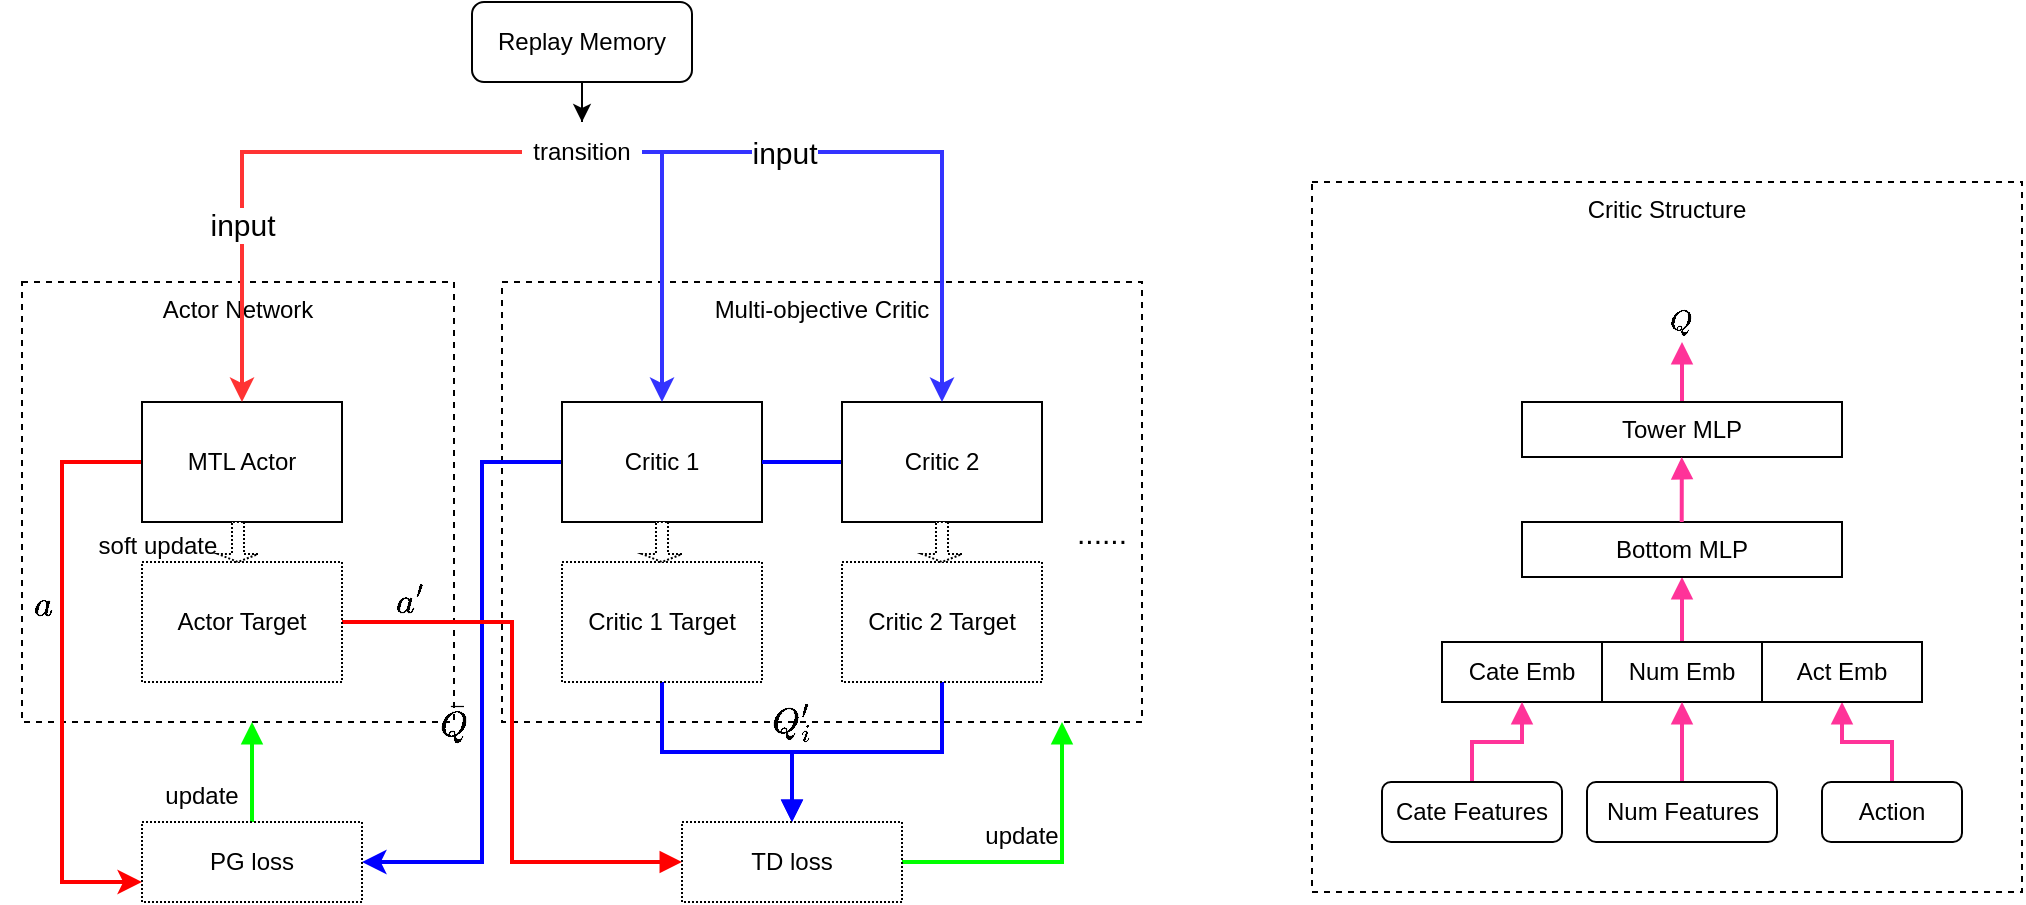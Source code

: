 <mxfile version="20.3.6" type="github">
  <diagram id="1l88YDc0GV5pM2h5UwvV" name="第 1 页">
    <mxGraphModel dx="858" dy="481" grid="1" gridSize="10" guides="1" tooltips="1" connect="1" arrows="1" fold="1" page="1" pageScale="1" pageWidth="827" pageHeight="1169" math="1" shadow="0">
      <root>
        <mxCell id="0" />
        <mxCell id="1" parent="0" />
        <mxCell id="Js2SkNxUxSmoYFZeB9Ga-3" value="Multi-objective Critic" style="rounded=0;whiteSpace=wrap;html=1;dashed=1;verticalAlign=top;" vertex="1" parent="1">
          <mxGeometry x="250" y="200" width="320" height="220" as="geometry" />
        </mxCell>
        <mxCell id="Js2SkNxUxSmoYFZeB9Ga-19" value="Actor Network" style="rounded=0;whiteSpace=wrap;html=1;dashed=1;verticalAlign=top;" vertex="1" parent="1">
          <mxGeometry x="10" y="200" width="216" height="220" as="geometry" />
        </mxCell>
        <mxCell id="Js2SkNxUxSmoYFZeB9Ga-34" style="edgeStyle=orthogonalEdgeStyle;rounded=0;orthogonalLoop=1;jettySize=auto;html=1;entryX=0;entryY=0.75;entryDx=0;entryDy=0;strokeColor=#FF0000;strokeWidth=2;fontSize=15;" edge="1" parent="1" source="Js2SkNxUxSmoYFZeB9Ga-1" target="Js2SkNxUxSmoYFZeB9Ga-30">
          <mxGeometry relative="1" as="geometry">
            <Array as="points">
              <mxPoint x="30" y="290" />
              <mxPoint x="30" y="500" />
            </Array>
          </mxGeometry>
        </mxCell>
        <mxCell id="Js2SkNxUxSmoYFZeB9Ga-35" value="$$a$$" style="edgeLabel;html=1;align=center;verticalAlign=middle;resizable=0;points=[];fontSize=15;labelBackgroundColor=none;" vertex="1" connectable="0" parent="Js2SkNxUxSmoYFZeB9Ga-34">
          <mxGeometry x="-0.087" relative="1" as="geometry">
            <mxPoint x="-10" y="-22" as="offset" />
          </mxGeometry>
        </mxCell>
        <mxCell id="Js2SkNxUxSmoYFZeB9Ga-1" value="MTL Actor" style="rounded=0;whiteSpace=wrap;html=1;" vertex="1" parent="1">
          <mxGeometry x="70" y="260" width="100" height="60" as="geometry" />
        </mxCell>
        <mxCell id="Js2SkNxUxSmoYFZeB9Ga-36" style="edgeStyle=orthogonalEdgeStyle;rounded=0;orthogonalLoop=1;jettySize=auto;html=1;entryX=1;entryY=0.5;entryDx=0;entryDy=0;strokeColor=#0000FF;strokeWidth=2;fontSize=15;" edge="1" parent="1" source="Js2SkNxUxSmoYFZeB9Ga-2" target="Js2SkNxUxSmoYFZeB9Ga-30">
          <mxGeometry relative="1" as="geometry">
            <Array as="points">
              <mxPoint x="240" y="290" />
              <mxPoint x="240" y="490" />
            </Array>
          </mxGeometry>
        </mxCell>
        <mxCell id="Js2SkNxUxSmoYFZeB9Ga-40" value="$$\bar{Q}$$" style="edgeLabel;html=1;align=center;verticalAlign=middle;resizable=0;points=[];fontSize=15;labelBackgroundColor=none;" vertex="1" connectable="0" parent="Js2SkNxUxSmoYFZeB9Ga-36">
          <mxGeometry x="-0.001" y="-3" relative="1" as="geometry">
            <mxPoint x="-11" y="20" as="offset" />
          </mxGeometry>
        </mxCell>
        <mxCell id="Js2SkNxUxSmoYFZeB9Ga-2" value="Critic 1" style="rounded=0;whiteSpace=wrap;html=1;" vertex="1" parent="1">
          <mxGeometry x="280" y="260" width="100" height="60" as="geometry" />
        </mxCell>
        <mxCell id="Js2SkNxUxSmoYFZeB9Ga-39" style="edgeStyle=orthogonalEdgeStyle;rounded=0;orthogonalLoop=1;jettySize=auto;html=1;strokeColor=#0000FF;strokeWidth=2;fontSize=15;endArrow=none;endFill=0;" edge="1" parent="1" source="Js2SkNxUxSmoYFZeB9Ga-4" target="Js2SkNxUxSmoYFZeB9Ga-2">
          <mxGeometry relative="1" as="geometry" />
        </mxCell>
        <mxCell id="Js2SkNxUxSmoYFZeB9Ga-4" value="Critic 2" style="rounded=0;whiteSpace=wrap;html=1;" vertex="1" parent="1">
          <mxGeometry x="420" y="260" width="100" height="60" as="geometry" />
        </mxCell>
        <mxCell id="Js2SkNxUxSmoYFZeB9Ga-11" style="edgeStyle=orthogonalEdgeStyle;rounded=0;orthogonalLoop=1;jettySize=auto;html=1;exitX=0.5;exitY=1;exitDx=0;exitDy=0;" edge="1" parent="1" source="Js2SkNxUxSmoYFZeB9Ga-6" target="Js2SkNxUxSmoYFZeB9Ga-7">
          <mxGeometry relative="1" as="geometry" />
        </mxCell>
        <mxCell id="Js2SkNxUxSmoYFZeB9Ga-6" value="Replay Memory" style="rounded=1;whiteSpace=wrap;html=1;" vertex="1" parent="1">
          <mxGeometry x="235" y="60" width="110" height="40" as="geometry" />
        </mxCell>
        <mxCell id="Js2SkNxUxSmoYFZeB9Ga-8" style="edgeStyle=orthogonalEdgeStyle;rounded=0;orthogonalLoop=1;jettySize=auto;html=1;entryX=0.5;entryY=0;entryDx=0;entryDy=0;strokeWidth=2;strokeColor=#FF3333;" edge="1" parent="1" source="Js2SkNxUxSmoYFZeB9Ga-7" target="Js2SkNxUxSmoYFZeB9Ga-1">
          <mxGeometry relative="1" as="geometry" />
        </mxCell>
        <mxCell id="Js2SkNxUxSmoYFZeB9Ga-14" value="input" style="edgeLabel;html=1;align=center;verticalAlign=middle;resizable=0;points=[];fontSize=15;" vertex="1" connectable="0" parent="Js2SkNxUxSmoYFZeB9Ga-8">
          <mxGeometry x="0.596" y="3" relative="1" as="geometry">
            <mxPoint x="-3" y="-36" as="offset" />
          </mxGeometry>
        </mxCell>
        <mxCell id="Js2SkNxUxSmoYFZeB9Ga-9" style="edgeStyle=orthogonalEdgeStyle;rounded=0;orthogonalLoop=1;jettySize=auto;html=1;entryX=0.5;entryY=0;entryDx=0;entryDy=0;strokeWidth=2;strokeColor=#3333FF;" edge="1" parent="1" source="Js2SkNxUxSmoYFZeB9Ga-7" target="Js2SkNxUxSmoYFZeB9Ga-2">
          <mxGeometry relative="1" as="geometry">
            <Array as="points">
              <mxPoint x="330" y="135" />
            </Array>
          </mxGeometry>
        </mxCell>
        <mxCell id="Js2SkNxUxSmoYFZeB9Ga-10" style="edgeStyle=orthogonalEdgeStyle;rounded=0;orthogonalLoop=1;jettySize=auto;html=1;exitX=1;exitY=0.5;exitDx=0;exitDy=0;strokeWidth=2;strokeColor=#3333FF;" edge="1" parent="1" source="Js2SkNxUxSmoYFZeB9Ga-7" target="Js2SkNxUxSmoYFZeB9Ga-4">
          <mxGeometry relative="1" as="geometry" />
        </mxCell>
        <mxCell id="Js2SkNxUxSmoYFZeB9Ga-15" value="input" style="edgeLabel;html=1;align=center;verticalAlign=middle;resizable=0;points=[];fontSize=15;" vertex="1" connectable="0" parent="Js2SkNxUxSmoYFZeB9Ga-10">
          <mxGeometry x="-0.662" y="1" relative="1" as="geometry">
            <mxPoint x="24" y="1" as="offset" />
          </mxGeometry>
        </mxCell>
        <mxCell id="Js2SkNxUxSmoYFZeB9Ga-7" value="transition" style="text;html=1;strokeColor=none;fillColor=none;align=center;verticalAlign=middle;whiteSpace=wrap;rounded=0;" vertex="1" parent="1">
          <mxGeometry x="260" y="120" width="60" height="30" as="geometry" />
        </mxCell>
        <mxCell id="Js2SkNxUxSmoYFZeB9Ga-12" value="&lt;font style=&quot;font-size: 15px;&quot;&gt;......&lt;/font&gt;" style="text;html=1;strokeColor=none;fillColor=none;align=center;verticalAlign=middle;whiteSpace=wrap;rounded=0;strokeWidth=1;" vertex="1" parent="1">
          <mxGeometry x="520" y="310" width="60" height="30" as="geometry" />
        </mxCell>
        <mxCell id="Js2SkNxUxSmoYFZeB9Ga-43" style="edgeStyle=orthogonalEdgeStyle;rounded=0;orthogonalLoop=1;jettySize=auto;html=1;entryX=0.5;entryY=0;entryDx=0;entryDy=0;strokeColor=#0000FF;strokeWidth=2;fontSize=15;endArrow=block;endFill=1;" edge="1" parent="1" source="Js2SkNxUxSmoYFZeB9Ga-16" target="Js2SkNxUxSmoYFZeB9Ga-31">
          <mxGeometry relative="1" as="geometry" />
        </mxCell>
        <mxCell id="Js2SkNxUxSmoYFZeB9Ga-16" value="Critic 1 Target" style="rounded=0;whiteSpace=wrap;html=1;dashed=1;dashPattern=1 1;" vertex="1" parent="1">
          <mxGeometry x="280" y="340" width="100" height="60" as="geometry" />
        </mxCell>
        <mxCell id="Js2SkNxUxSmoYFZeB9Ga-44" style="edgeStyle=orthogonalEdgeStyle;rounded=0;orthogonalLoop=1;jettySize=auto;html=1;strokeColor=#0000FF;strokeWidth=2;fontSize=15;endArrow=block;endFill=1;entryX=0.5;entryY=0;entryDx=0;entryDy=0;" edge="1" parent="1" source="Js2SkNxUxSmoYFZeB9Ga-17" target="Js2SkNxUxSmoYFZeB9Ga-31">
          <mxGeometry relative="1" as="geometry">
            <mxPoint x="420" y="450.0" as="targetPoint" />
          </mxGeometry>
        </mxCell>
        <mxCell id="Js2SkNxUxSmoYFZeB9Ga-45" value="$$Q&#39;_i$$" style="edgeLabel;html=1;align=center;verticalAlign=middle;resizable=0;points=[];fontSize=15;labelBackgroundColor=none;" vertex="1" connectable="0" parent="Js2SkNxUxSmoYFZeB9Ga-44">
          <mxGeometry x="0.517" y="-4" relative="1" as="geometry">
            <mxPoint x="4" y="-15" as="offset" />
          </mxGeometry>
        </mxCell>
        <mxCell id="Js2SkNxUxSmoYFZeB9Ga-17" value="Critic 2 Target" style="rounded=0;whiteSpace=wrap;html=1;dashed=1;dashPattern=1 1;" vertex="1" parent="1">
          <mxGeometry x="420" y="340" width="100" height="60" as="geometry" />
        </mxCell>
        <mxCell id="Js2SkNxUxSmoYFZeB9Ga-41" style="edgeStyle=orthogonalEdgeStyle;rounded=0;orthogonalLoop=1;jettySize=auto;html=1;entryX=0;entryY=0.5;entryDx=0;entryDy=0;strokeColor=#FF0000;strokeWidth=2;fontSize=15;endArrow=block;endFill=1;" edge="1" parent="1" source="Js2SkNxUxSmoYFZeB9Ga-18" target="Js2SkNxUxSmoYFZeB9Ga-31">
          <mxGeometry relative="1" as="geometry" />
        </mxCell>
        <mxCell id="Js2SkNxUxSmoYFZeB9Ga-42" value="$$a&#39;$$" style="edgeLabel;html=1;align=center;verticalAlign=middle;resizable=0;points=[];fontSize=15;labelBackgroundColor=none;" vertex="1" connectable="0" parent="Js2SkNxUxSmoYFZeB9Ga-41">
          <mxGeometry x="-0.765" y="2" relative="1" as="geometry">
            <mxPoint y="-8" as="offset" />
          </mxGeometry>
        </mxCell>
        <mxCell id="Js2SkNxUxSmoYFZeB9Ga-18" value="Actor Target" style="rounded=0;whiteSpace=wrap;html=1;dashed=1;dashPattern=1 1;" vertex="1" parent="1">
          <mxGeometry x="70" y="340" width="100" height="60" as="geometry" />
        </mxCell>
        <mxCell id="Js2SkNxUxSmoYFZeB9Ga-25" value="" style="shape=singleArrow;direction=south;whiteSpace=wrap;html=1;dashed=1;dashPattern=1 1;strokeWidth=1;fontSize=15;" vertex="1" parent="1">
          <mxGeometry x="108" y="320" width="20" height="20" as="geometry" />
        </mxCell>
        <mxCell id="Js2SkNxUxSmoYFZeB9Ga-26" value="" style="shape=singleArrow;direction=south;whiteSpace=wrap;html=1;dashed=1;dashPattern=1 1;strokeWidth=1;fontSize=15;" vertex="1" parent="1">
          <mxGeometry x="320" y="320" width="20" height="20" as="geometry" />
        </mxCell>
        <mxCell id="Js2SkNxUxSmoYFZeB9Ga-28" value="" style="shape=singleArrow;direction=south;whiteSpace=wrap;html=1;dashed=1;dashPattern=1 1;strokeWidth=1;fontSize=15;" vertex="1" parent="1">
          <mxGeometry x="460" y="320" width="20" height="20" as="geometry" />
        </mxCell>
        <mxCell id="Js2SkNxUxSmoYFZeB9Ga-29" value="&lt;font style=&quot;font-size: 12px;&quot;&gt;soft update&lt;/font&gt;" style="text;html=1;strokeColor=none;fillColor=none;align=center;verticalAlign=middle;whiteSpace=wrap;rounded=0;dashed=1;dashPattern=1 1;strokeWidth=1;fontSize=15;" vertex="1" parent="1">
          <mxGeometry x="28" y="317.5" width="100" height="25" as="geometry" />
        </mxCell>
        <mxCell id="Js2SkNxUxSmoYFZeB9Ga-46" style="edgeStyle=orthogonalEdgeStyle;rounded=0;orthogonalLoop=1;jettySize=auto;html=1;strokeColor=#00FF00;strokeWidth=2;fontSize=15;endArrow=block;endFill=1;" edge="1" parent="1" source="Js2SkNxUxSmoYFZeB9Ga-30">
          <mxGeometry relative="1" as="geometry">
            <mxPoint x="125" y="420.0" as="targetPoint" />
          </mxGeometry>
        </mxCell>
        <mxCell id="Js2SkNxUxSmoYFZeB9Ga-30" value="PG loss" style="rounded=0;whiteSpace=wrap;html=1;dashed=1;dashPattern=1 1;strokeWidth=1;fontSize=12;" vertex="1" parent="1">
          <mxGeometry x="70" y="470" width="110" height="40" as="geometry" />
        </mxCell>
        <mxCell id="Js2SkNxUxSmoYFZeB9Ga-47" style="edgeStyle=orthogonalEdgeStyle;rounded=0;orthogonalLoop=1;jettySize=auto;html=1;strokeColor=#00FF00;strokeWidth=2;fontSize=15;endArrow=block;endFill=1;" edge="1" parent="1" source="Js2SkNxUxSmoYFZeB9Ga-31">
          <mxGeometry relative="1" as="geometry">
            <mxPoint x="530" y="420" as="targetPoint" />
            <Array as="points">
              <mxPoint x="530" y="490" />
            </Array>
          </mxGeometry>
        </mxCell>
        <mxCell id="Js2SkNxUxSmoYFZeB9Ga-31" value="TD loss" style="rounded=0;whiteSpace=wrap;html=1;dashed=1;dashPattern=1 1;strokeWidth=1;fontSize=12;" vertex="1" parent="1">
          <mxGeometry x="340" y="470" width="110" height="40" as="geometry" />
        </mxCell>
        <mxCell id="Js2SkNxUxSmoYFZeB9Ga-48" value="&lt;font style=&quot;font-size: 12px;&quot;&gt;update&lt;/font&gt;" style="text;html=1;strokeColor=none;fillColor=none;align=center;verticalAlign=middle;whiteSpace=wrap;rounded=0;dashed=1;dashPattern=1 1;labelBackgroundColor=none;strokeWidth=1;fontSize=15;" vertex="1" parent="1">
          <mxGeometry x="70" y="440" width="60" height="30" as="geometry" />
        </mxCell>
        <mxCell id="Js2SkNxUxSmoYFZeB9Ga-49" value="&lt;font style=&quot;font-size: 12px;&quot;&gt;update&lt;/font&gt;" style="text;html=1;strokeColor=none;fillColor=none;align=center;verticalAlign=middle;whiteSpace=wrap;rounded=0;dashed=1;dashPattern=1 1;labelBackgroundColor=none;strokeWidth=1;fontSize=15;" vertex="1" parent="1">
          <mxGeometry x="480" y="460" width="60" height="30" as="geometry" />
        </mxCell>
        <mxCell id="Js2SkNxUxSmoYFZeB9Ga-50" value="Critic Structure" style="rounded=0;whiteSpace=wrap;html=1;dashed=1;labelBackgroundColor=none;strokeWidth=1;fontSize=12;verticalAlign=top;" vertex="1" parent="1">
          <mxGeometry x="655" y="150" width="355" height="355" as="geometry" />
        </mxCell>
        <mxCell id="Js2SkNxUxSmoYFZeB9Ga-51" value="Cate Emb" style="rounded=0;whiteSpace=wrap;html=1;labelBackgroundColor=none;strokeWidth=1;fontSize=12;" vertex="1" parent="1">
          <mxGeometry x="720" y="380" width="80" height="30" as="geometry" />
        </mxCell>
        <mxCell id="Js2SkNxUxSmoYFZeB9Ga-63" style="edgeStyle=orthogonalEdgeStyle;rounded=0;orthogonalLoop=1;jettySize=auto;html=1;strokeColor=#FF3399;strokeWidth=2;fontSize=12;endArrow=block;endFill=1;entryX=0.5;entryY=1;entryDx=0;entryDy=0;" edge="1" parent="1" source="Js2SkNxUxSmoYFZeB9Ga-52" target="Js2SkNxUxSmoYFZeB9Ga-61">
          <mxGeometry relative="1" as="geometry">
            <Array as="points">
              <mxPoint x="840" y="358" />
            </Array>
          </mxGeometry>
        </mxCell>
        <mxCell id="Js2SkNxUxSmoYFZeB9Ga-52" value="Num Emb" style="rounded=0;whiteSpace=wrap;html=1;labelBackgroundColor=none;strokeWidth=1;fontSize=12;" vertex="1" parent="1">
          <mxGeometry x="800" y="380" width="80" height="30" as="geometry" />
        </mxCell>
        <mxCell id="Js2SkNxUxSmoYFZeB9Ga-56" style="edgeStyle=orthogonalEdgeStyle;rounded=0;orthogonalLoop=1;jettySize=auto;html=1;entryX=0.5;entryY=1;entryDx=0;entryDy=0;strokeColor=#FF3399;strokeWidth=2;fontSize=12;endArrow=block;endFill=1;" edge="1" parent="1" source="Js2SkNxUxSmoYFZeB9Ga-53" target="Js2SkNxUxSmoYFZeB9Ga-51">
          <mxGeometry relative="1" as="geometry" />
        </mxCell>
        <mxCell id="Js2SkNxUxSmoYFZeB9Ga-53" value="Cate Features" style="rounded=1;whiteSpace=wrap;html=1;labelBackgroundColor=none;strokeWidth=1;fontSize=12;" vertex="1" parent="1">
          <mxGeometry x="690" y="450" width="90" height="30" as="geometry" />
        </mxCell>
        <mxCell id="Js2SkNxUxSmoYFZeB9Ga-57" style="edgeStyle=orthogonalEdgeStyle;rounded=0;orthogonalLoop=1;jettySize=auto;html=1;entryX=0.5;entryY=1;entryDx=0;entryDy=0;strokeColor=#FF3399;strokeWidth=2;fontSize=12;endArrow=block;endFill=1;" edge="1" parent="1" source="Js2SkNxUxSmoYFZeB9Ga-54" target="Js2SkNxUxSmoYFZeB9Ga-52">
          <mxGeometry relative="1" as="geometry" />
        </mxCell>
        <mxCell id="Js2SkNxUxSmoYFZeB9Ga-54" value="Num Features" style="rounded=1;whiteSpace=wrap;html=1;labelBackgroundColor=none;strokeWidth=1;fontSize=12;" vertex="1" parent="1">
          <mxGeometry x="792.5" y="450" width="95" height="30" as="geometry" />
        </mxCell>
        <mxCell id="Js2SkNxUxSmoYFZeB9Ga-61" value="Bottom MLP" style="rounded=0;whiteSpace=wrap;html=1;labelBackgroundColor=none;strokeWidth=1;fontSize=12;" vertex="1" parent="1">
          <mxGeometry x="760" y="320" width="160" height="27.5" as="geometry" />
        </mxCell>
        <mxCell id="Js2SkNxUxSmoYFZeB9Ga-64" style="edgeStyle=orthogonalEdgeStyle;rounded=0;orthogonalLoop=1;jettySize=auto;html=1;strokeColor=#FF3399;strokeWidth=2;fontSize=12;endArrow=block;endFill=1;entryX=0.5;entryY=1;entryDx=0;entryDy=0;exitX=0.5;exitY=0;exitDx=0;exitDy=0;startArrow=none;" edge="1" parent="1" source="Js2SkNxUxSmoYFZeB9Ga-62">
          <mxGeometry relative="1" as="geometry">
            <mxPoint x="839.59" y="310.0" as="sourcePoint" />
            <mxPoint x="839.59" y="287.5" as="targetPoint" />
            <Array as="points" />
          </mxGeometry>
        </mxCell>
        <mxCell id="Js2SkNxUxSmoYFZeB9Ga-67" style="edgeStyle=orthogonalEdgeStyle;rounded=0;orthogonalLoop=1;jettySize=auto;html=1;strokeColor=#FF3399;strokeWidth=2;fontSize=12;endArrow=block;endFill=1;entryX=0.5;entryY=1;entryDx=0;entryDy=0;" edge="1" parent="1" source="Js2SkNxUxSmoYFZeB9Ga-65" target="Js2SkNxUxSmoYFZeB9Ga-66">
          <mxGeometry relative="1" as="geometry" />
        </mxCell>
        <mxCell id="Js2SkNxUxSmoYFZeB9Ga-65" value="Action" style="rounded=1;whiteSpace=wrap;html=1;labelBackgroundColor=none;strokeWidth=1;fontSize=12;" vertex="1" parent="1">
          <mxGeometry x="910" y="450" width="70" height="30" as="geometry" />
        </mxCell>
        <mxCell id="Js2SkNxUxSmoYFZeB9Ga-66" value="Act Emb" style="rounded=0;whiteSpace=wrap;html=1;labelBackgroundColor=none;strokeWidth=1;fontSize=12;" vertex="1" parent="1">
          <mxGeometry x="880" y="380" width="80" height="30" as="geometry" />
        </mxCell>
        <mxCell id="Js2SkNxUxSmoYFZeB9Ga-75" style="edgeStyle=orthogonalEdgeStyle;rounded=0;orthogonalLoop=1;jettySize=auto;html=1;entryX=0.5;entryY=1;entryDx=0;entryDy=0;strokeColor=#FF3399;strokeWidth=2;fontSize=12;endArrow=block;endFill=1;" edge="1" parent="1" source="Js2SkNxUxSmoYFZeB9Ga-62" target="Js2SkNxUxSmoYFZeB9Ga-74">
          <mxGeometry relative="1" as="geometry" />
        </mxCell>
        <mxCell id="Js2SkNxUxSmoYFZeB9Ga-62" value="Tower MLP" style="rounded=0;whiteSpace=wrap;html=1;labelBackgroundColor=none;strokeWidth=1;fontSize=12;" vertex="1" parent="1">
          <mxGeometry x="760" y="260" width="160" height="27.5" as="geometry" />
        </mxCell>
        <mxCell id="Js2SkNxUxSmoYFZeB9Ga-72" style="edgeStyle=orthogonalEdgeStyle;rounded=0;orthogonalLoop=1;jettySize=auto;html=1;strokeColor=#FF3399;strokeWidth=2;fontSize=12;endArrow=block;endFill=1;entryX=0.5;entryY=1;entryDx=0;entryDy=0;" edge="1" parent="1">
          <mxGeometry relative="1" as="geometry">
            <mxPoint x="839.86" y="320.0" as="sourcePoint" />
            <mxPoint x="839.86" y="287.5" as="targetPoint" />
            <Array as="points">
              <mxPoint x="840" y="290" />
              <mxPoint x="840" y="290" />
            </Array>
          </mxGeometry>
        </mxCell>
        <mxCell id="Js2SkNxUxSmoYFZeB9Ga-74" value="$$Q$$" style="rounded=0;whiteSpace=wrap;html=1;labelBackgroundColor=none;strokeWidth=1;fontSize=12;strokeColor=none;" vertex="1" parent="1">
          <mxGeometry x="816.25" y="210" width="47.5" height="20" as="geometry" />
        </mxCell>
      </root>
    </mxGraphModel>
  </diagram>
</mxfile>
